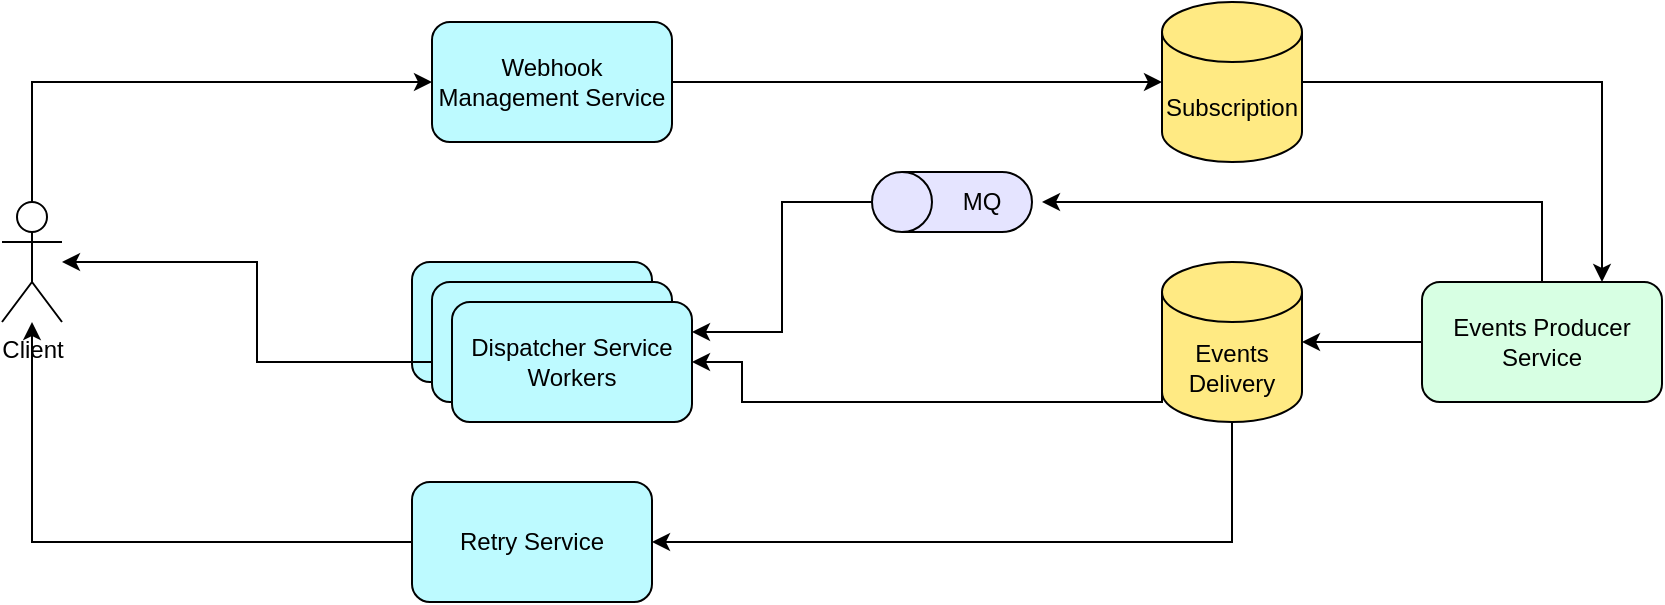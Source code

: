 <mxfile version="26.2.14">
  <diagram name="Page-1" id="lTibWZJzUnfXMaQeShoQ">
    <mxGraphModel dx="1018" dy="655" grid="1" gridSize="10" guides="1" tooltips="1" connect="1" arrows="1" fold="1" page="1" pageScale="1" pageWidth="850" pageHeight="1100" math="0" shadow="0">
      <root>
        <mxCell id="0" />
        <mxCell id="1" parent="0" />
        <mxCell id="tXHT3J5eXbnPrrz6xo0E-17" style="edgeStyle=orthogonalEdgeStyle;rounded=0;orthogonalLoop=1;jettySize=auto;html=1;entryX=0;entryY=0.5;entryDx=0;entryDy=0;exitX=0.5;exitY=0;exitDx=0;exitDy=0;exitPerimeter=0;" edge="1" parent="1" source="tXHT3J5eXbnPrrz6xo0E-1" target="tXHT3J5eXbnPrrz6xo0E-2">
          <mxGeometry relative="1" as="geometry" />
        </mxCell>
        <mxCell id="tXHT3J5eXbnPrrz6xo0E-1" value="Client" style="shape=umlActor;verticalLabelPosition=bottom;verticalAlign=top;html=1;outlineConnect=0;" vertex="1" parent="1">
          <mxGeometry x="80" y="410" width="30" height="60" as="geometry" />
        </mxCell>
        <mxCell id="tXHT3J5eXbnPrrz6xo0E-2" value="Webhook Management Service" style="rounded=1;whiteSpace=wrap;html=1;fillColor=#BDFAFF;" vertex="1" parent="1">
          <mxGeometry x="295" y="320" width="120" height="60" as="geometry" />
        </mxCell>
        <mxCell id="tXHT3J5eXbnPrrz6xo0E-33" style="edgeStyle=orthogonalEdgeStyle;rounded=0;orthogonalLoop=1;jettySize=auto;html=1;entryX=0.75;entryY=0;entryDx=0;entryDy=0;" edge="1" parent="1" source="tXHT3J5eXbnPrrz6xo0E-6" target="tXHT3J5eXbnPrrz6xo0E-8">
          <mxGeometry relative="1" as="geometry" />
        </mxCell>
        <mxCell id="tXHT3J5eXbnPrrz6xo0E-6" value="Subscription" style="shape=cylinder3;whiteSpace=wrap;html=1;boundedLbl=1;backgroundOutline=1;size=15;fillColor=#FFEA83;" vertex="1" parent="1">
          <mxGeometry x="660" y="310" width="70" height="80" as="geometry" />
        </mxCell>
        <mxCell id="tXHT3J5eXbnPrrz6xo0E-22" style="edgeStyle=orthogonalEdgeStyle;rounded=0;orthogonalLoop=1;jettySize=auto;html=1;entryX=1;entryY=0.5;entryDx=0;entryDy=0;exitX=0;exitY=0.5;exitDx=0;exitDy=0;exitPerimeter=0;" edge="1" parent="1" source="tXHT3J5eXbnPrrz6xo0E-7" target="tXHT3J5eXbnPrrz6xo0E-12">
          <mxGeometry relative="1" as="geometry">
            <Array as="points">
              <mxPoint x="660" y="510" />
              <mxPoint x="450" y="510" />
              <mxPoint x="450" y="490" />
            </Array>
          </mxGeometry>
        </mxCell>
        <mxCell id="tXHT3J5eXbnPrrz6xo0E-30" style="edgeStyle=orthogonalEdgeStyle;rounded=0;orthogonalLoop=1;jettySize=auto;html=1;entryX=1;entryY=0.5;entryDx=0;entryDy=0;exitX=0.5;exitY=1;exitDx=0;exitDy=0;exitPerimeter=0;" edge="1" parent="1" source="tXHT3J5eXbnPrrz6xo0E-7" target="tXHT3J5eXbnPrrz6xo0E-13">
          <mxGeometry relative="1" as="geometry" />
        </mxCell>
        <mxCell id="tXHT3J5eXbnPrrz6xo0E-7" value="Events Delivery" style="shape=cylinder3;whiteSpace=wrap;html=1;boundedLbl=1;backgroundOutline=1;size=15;fillColor=#FFEA83;" vertex="1" parent="1">
          <mxGeometry x="660" y="440" width="70" height="80" as="geometry" />
        </mxCell>
        <mxCell id="tXHT3J5eXbnPrrz6xo0E-31" style="edgeStyle=orthogonalEdgeStyle;rounded=0;orthogonalLoop=1;jettySize=auto;html=1;entryX=1;entryY=0.5;entryDx=0;entryDy=0;exitX=0.5;exitY=0;exitDx=0;exitDy=0;" edge="1" parent="1" source="tXHT3J5eXbnPrrz6xo0E-8" target="tXHT3J5eXbnPrrz6xo0E-23">
          <mxGeometry relative="1" as="geometry" />
        </mxCell>
        <mxCell id="tXHT3J5eXbnPrrz6xo0E-8" value="Events Producer Service" style="rounded=1;whiteSpace=wrap;html=1;fillColor=#D7FFE3;" vertex="1" parent="1">
          <mxGeometry x="790" y="450" width="120" height="60" as="geometry" />
        </mxCell>
        <mxCell id="tXHT3J5eXbnPrrz6xo0E-9" value="Dispatcher Service" style="rounded=1;whiteSpace=wrap;html=1;fillColor=#BDFAFF;" vertex="1" parent="1">
          <mxGeometry x="285" y="440" width="120" height="60" as="geometry" />
        </mxCell>
        <mxCell id="tXHT3J5eXbnPrrz6xo0E-32" style="edgeStyle=orthogonalEdgeStyle;rounded=0;orthogonalLoop=1;jettySize=auto;html=1;entryX=1;entryY=0.25;entryDx=0;entryDy=0;" edge="1" parent="1" source="tXHT3J5eXbnPrrz6xo0E-10" target="tXHT3J5eXbnPrrz6xo0E-12">
          <mxGeometry relative="1" as="geometry" />
        </mxCell>
        <mxCell id="tXHT3J5eXbnPrrz6xo0E-10" value="" style="shape=cylinder3;whiteSpace=wrap;html=1;boundedLbl=1;backgroundOutline=1;size=15;rotation=-90;fillColor=#E5E4FF;" vertex="1" parent="1">
          <mxGeometry x="540" y="370" width="30" height="80" as="geometry" />
        </mxCell>
        <mxCell id="tXHT3J5eXbnPrrz6xo0E-26" style="edgeStyle=orthogonalEdgeStyle;rounded=0;orthogonalLoop=1;jettySize=auto;html=1;exitX=0;exitY=0.5;exitDx=0;exitDy=0;" edge="1" parent="1" source="tXHT3J5eXbnPrrz6xo0E-12" target="tXHT3J5eXbnPrrz6xo0E-1">
          <mxGeometry relative="1" as="geometry">
            <mxPoint x="100" y="490" as="targetPoint" />
          </mxGeometry>
        </mxCell>
        <mxCell id="tXHT3J5eXbnPrrz6xo0E-11" value="Dispatcher Service" style="rounded=1;whiteSpace=wrap;html=1;fillColor=#BDFAFF;" vertex="1" parent="1">
          <mxGeometry x="295" y="450" width="120" height="60" as="geometry" />
        </mxCell>
        <mxCell id="tXHT3J5eXbnPrrz6xo0E-12" value="Dispatcher Service Workers" style="rounded=1;whiteSpace=wrap;html=1;fillColor=#BDFAFF;" vertex="1" parent="1">
          <mxGeometry x="305" y="460" width="120" height="60" as="geometry" />
        </mxCell>
        <mxCell id="tXHT3J5eXbnPrrz6xo0E-28" style="edgeStyle=orthogonalEdgeStyle;rounded=0;orthogonalLoop=1;jettySize=auto;html=1;" edge="1" parent="1" source="tXHT3J5eXbnPrrz6xo0E-13" target="tXHT3J5eXbnPrrz6xo0E-1">
          <mxGeometry relative="1" as="geometry" />
        </mxCell>
        <mxCell id="tXHT3J5eXbnPrrz6xo0E-13" value="Retry Service" style="rounded=1;whiteSpace=wrap;html=1;fillColor=#BDFAFF;" vertex="1" parent="1">
          <mxGeometry x="285" y="550" width="120" height="60" as="geometry" />
        </mxCell>
        <mxCell id="tXHT3J5eXbnPrrz6xo0E-18" style="edgeStyle=orthogonalEdgeStyle;rounded=0;orthogonalLoop=1;jettySize=auto;html=1;entryX=0;entryY=0.5;entryDx=0;entryDy=0;entryPerimeter=0;" edge="1" parent="1" source="tXHT3J5eXbnPrrz6xo0E-2" target="tXHT3J5eXbnPrrz6xo0E-6">
          <mxGeometry relative="1" as="geometry" />
        </mxCell>
        <mxCell id="tXHT3J5eXbnPrrz6xo0E-23" value="MQ" style="text;html=1;align=center;verticalAlign=middle;whiteSpace=wrap;rounded=0;" vertex="1" parent="1">
          <mxGeometry x="540" y="395" width="60" height="30" as="geometry" />
        </mxCell>
        <mxCell id="tXHT3J5eXbnPrrz6xo0E-29" style="edgeStyle=orthogonalEdgeStyle;rounded=0;orthogonalLoop=1;jettySize=auto;html=1;entryX=1;entryY=0.5;entryDx=0;entryDy=0;entryPerimeter=0;" edge="1" parent="1" source="tXHT3J5eXbnPrrz6xo0E-8" target="tXHT3J5eXbnPrrz6xo0E-7">
          <mxGeometry relative="1" as="geometry" />
        </mxCell>
      </root>
    </mxGraphModel>
  </diagram>
</mxfile>
